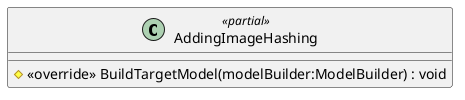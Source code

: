@startuml
class AddingImageHashing <<partial>> {
    # <<override>> BuildTargetModel(modelBuilder:ModelBuilder) : void
}
@enduml
